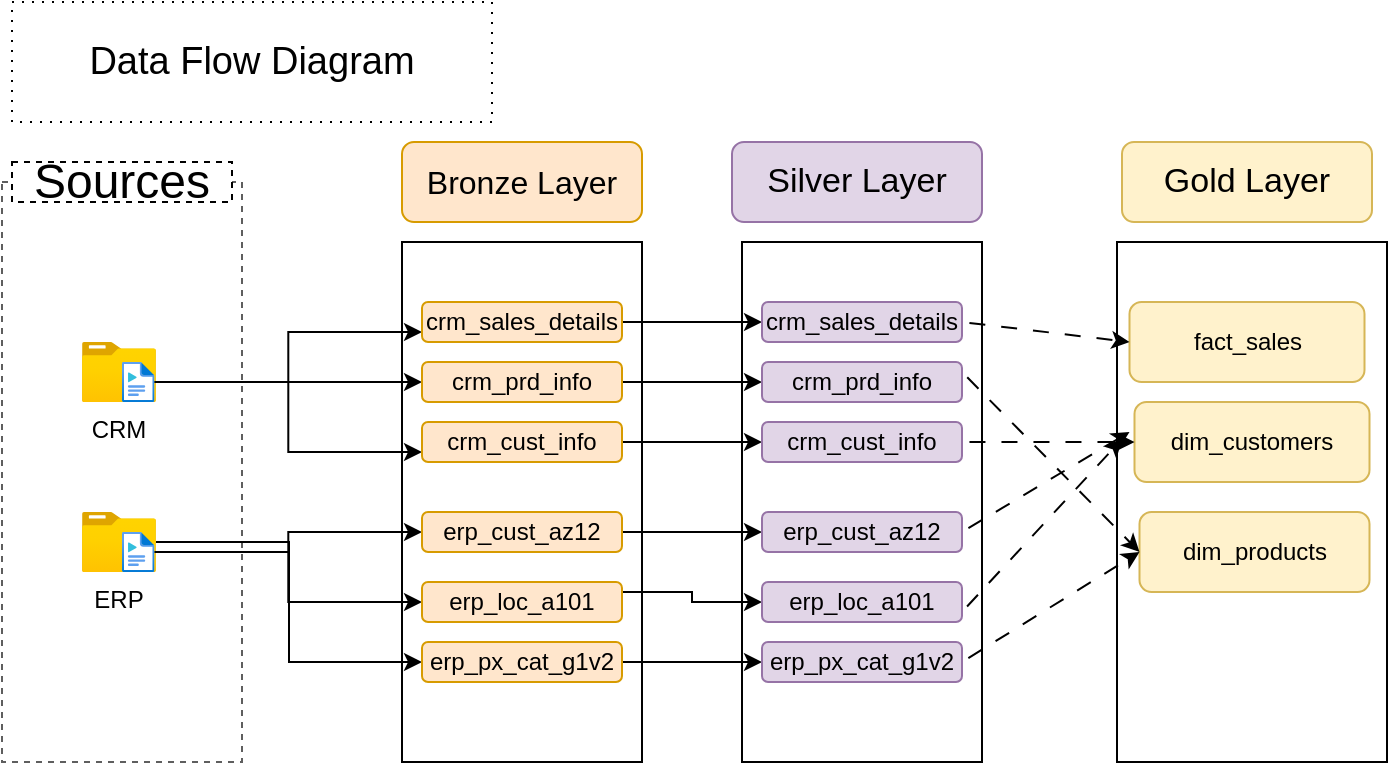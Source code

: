 <mxfile version="28.1.2">
  <diagram name="Page-1" id="1lJB0EINnVl0e3LPXUaK">
    <mxGraphModel dx="925" dy="607" grid="1" gridSize="10" guides="1" tooltips="1" connect="1" arrows="1" fold="1" page="1" pageScale="1" pageWidth="850" pageHeight="1100" math="0" shadow="0">
      <root>
        <mxCell id="0" />
        <mxCell id="1" parent="0" />
        <mxCell id="SBk4uGEy6tsVg_thaGGv-1" value="" style="rounded=0;whiteSpace=wrap;html=1;fillColor=none;dashed=1;strokeColor=light-dark(#5e5e5e, #ededed);" parent="1" vertex="1">
          <mxGeometry x="10" y="100" width="120" height="290" as="geometry" />
        </mxCell>
        <mxCell id="SBk4uGEy6tsVg_thaGGv-2" value="Sources" style="rounded=0;whiteSpace=wrap;html=1;fontSize=24;dashed=1;" parent="1" vertex="1">
          <mxGeometry x="15" y="90" width="110" height="20" as="geometry" />
        </mxCell>
        <mxCell id="SBk4uGEy6tsVg_thaGGv-3" value="CRM" style="image;aspect=fixed;html=1;points=[];align=center;fontSize=12;image=img/lib/azure2/general/Folder_Blank.svg;" parent="1" vertex="1">
          <mxGeometry x="50" y="180" width="36.96" height="30" as="geometry" />
        </mxCell>
        <mxCell id="SBk4uGEy6tsVg_thaGGv-18" style="edgeStyle=orthogonalEdgeStyle;rounded=0;orthogonalLoop=1;jettySize=auto;html=1;entryX=0;entryY=0.5;entryDx=0;entryDy=0;" parent="1" source="SBk4uGEy6tsVg_thaGGv-4" target="SBk4uGEy6tsVg_thaGGv-13" edge="1">
          <mxGeometry relative="1" as="geometry" />
        </mxCell>
        <mxCell id="SBk4uGEy6tsVg_thaGGv-19" style="edgeStyle=orthogonalEdgeStyle;rounded=0;orthogonalLoop=1;jettySize=auto;html=1;entryX=0;entryY=0.75;entryDx=0;entryDy=0;" parent="1" source="SBk4uGEy6tsVg_thaGGv-4" target="SBk4uGEy6tsVg_thaGGv-15" edge="1">
          <mxGeometry relative="1" as="geometry" />
        </mxCell>
        <mxCell id="SBk4uGEy6tsVg_thaGGv-20" style="edgeStyle=orthogonalEdgeStyle;rounded=0;orthogonalLoop=1;jettySize=auto;html=1;entryX=0;entryY=0.75;entryDx=0;entryDy=0;" parent="1" source="SBk4uGEy6tsVg_thaGGv-4" target="SBk4uGEy6tsVg_thaGGv-12" edge="1">
          <mxGeometry relative="1" as="geometry" />
        </mxCell>
        <mxCell id="SBk4uGEy6tsVg_thaGGv-4" value="" style="image;aspect=fixed;html=1;points=[];align=center;fontSize=12;image=img/lib/azure2/general/Media_File.svg;" parent="1" vertex="1">
          <mxGeometry x="70" y="190" width="16.25" height="20" as="geometry" />
        </mxCell>
        <mxCell id="SBk4uGEy6tsVg_thaGGv-26" style="edgeStyle=orthogonalEdgeStyle;rounded=0;orthogonalLoop=1;jettySize=auto;html=1;entryX=0;entryY=0.5;entryDx=0;entryDy=0;" parent="1" source="SBk4uGEy6tsVg_thaGGv-5" target="SBk4uGEy6tsVg_thaGGv-23" edge="1">
          <mxGeometry relative="1" as="geometry" />
        </mxCell>
        <mxCell id="SBk4uGEy6tsVg_thaGGv-5" value="ERP" style="image;aspect=fixed;html=1;points=[];align=center;fontSize=12;image=img/lib/azure2/general/Folder_Blank.svg;" parent="1" vertex="1">
          <mxGeometry x="50.0" y="265" width="36.96" height="30" as="geometry" />
        </mxCell>
        <mxCell id="SBk4uGEy6tsVg_thaGGv-24" style="edgeStyle=orthogonalEdgeStyle;rounded=0;orthogonalLoop=1;jettySize=auto;html=1;entryX=0;entryY=0.5;entryDx=0;entryDy=0;" parent="1" source="SBk4uGEy6tsVg_thaGGv-6" target="SBk4uGEy6tsVg_thaGGv-21" edge="1">
          <mxGeometry relative="1" as="geometry" />
        </mxCell>
        <mxCell id="SBk4uGEy6tsVg_thaGGv-25" style="edgeStyle=orthogonalEdgeStyle;rounded=0;orthogonalLoop=1;jettySize=auto;html=1;entryX=0;entryY=0.5;entryDx=0;entryDy=0;" parent="1" source="SBk4uGEy6tsVg_thaGGv-6" target="SBk4uGEy6tsVg_thaGGv-22" edge="1">
          <mxGeometry relative="1" as="geometry" />
        </mxCell>
        <mxCell id="SBk4uGEy6tsVg_thaGGv-6" value="" style="image;aspect=fixed;html=1;points=[];align=center;fontSize=12;image=img/lib/azure2/general/Media_File.svg;" parent="1" vertex="1">
          <mxGeometry x="70" y="275" width="16.25" height="20" as="geometry" />
        </mxCell>
        <mxCell id="SBk4uGEy6tsVg_thaGGv-8" value="&lt;font style=&quot;font-size: 19px;&quot;&gt;Data Flow Diagram&lt;/font&gt;" style="rounded=0;whiteSpace=wrap;html=1;dashed=1;dashPattern=1 4;fillColor=none;" parent="1" vertex="1">
          <mxGeometry x="15" y="10" width="240" height="60" as="geometry" />
        </mxCell>
        <mxCell id="SBk4uGEy6tsVg_thaGGv-9" value="" style="rounded=0;whiteSpace=wrap;html=1;fillColor=none;strokeColor=default;" parent="1" vertex="1">
          <mxGeometry x="210" y="130" width="120" height="260" as="geometry" />
        </mxCell>
        <mxCell id="SBk4uGEy6tsVg_thaGGv-11" value="&lt;font style=&quot;font-size: 16px;&quot;&gt;Bronze Layer&lt;/font&gt;" style="rounded=1;whiteSpace=wrap;html=1;fillColor=#ffe6cc;strokeColor=#d79b00;" parent="1" vertex="1">
          <mxGeometry x="210" y="80" width="120" height="40" as="geometry" />
        </mxCell>
        <mxCell id="Pz-q8yQwdmYVx6Bokuys-8" style="edgeStyle=orthogonalEdgeStyle;rounded=0;orthogonalLoop=1;jettySize=auto;html=1;exitX=1;exitY=0.5;exitDx=0;exitDy=0;" parent="1" source="SBk4uGEy6tsVg_thaGGv-12" target="Pz-q8yQwdmYVx6Bokuys-2" edge="1">
          <mxGeometry relative="1" as="geometry" />
        </mxCell>
        <mxCell id="SBk4uGEy6tsVg_thaGGv-12" value="crm_sales_details" style="rounded=1;whiteSpace=wrap;html=1;fillColor=#ffe6cc;strokeColor=#d79b00;" parent="1" vertex="1">
          <mxGeometry x="220" y="160" width="100" height="20" as="geometry" />
        </mxCell>
        <mxCell id="Pz-q8yQwdmYVx6Bokuys-9" style="edgeStyle=orthogonalEdgeStyle;rounded=0;orthogonalLoop=1;jettySize=auto;html=1;exitX=1;exitY=0.5;exitDx=0;exitDy=0;" parent="1" source="SBk4uGEy6tsVg_thaGGv-13" target="Pz-q8yQwdmYVx6Bokuys-3" edge="1">
          <mxGeometry relative="1" as="geometry" />
        </mxCell>
        <mxCell id="SBk4uGEy6tsVg_thaGGv-13" value="crm_prd_info" style="rounded=1;whiteSpace=wrap;html=1;fillColor=#ffe6cc;strokeColor=#d79b00;" parent="1" vertex="1">
          <mxGeometry x="220" y="190" width="100" height="20" as="geometry" />
        </mxCell>
        <mxCell id="Pz-q8yQwdmYVx6Bokuys-10" style="edgeStyle=orthogonalEdgeStyle;rounded=0;orthogonalLoop=1;jettySize=auto;html=1;exitX=1;exitY=0.5;exitDx=0;exitDy=0;" parent="1" source="SBk4uGEy6tsVg_thaGGv-15" target="Pz-q8yQwdmYVx6Bokuys-4" edge="1">
          <mxGeometry relative="1" as="geometry" />
        </mxCell>
        <mxCell id="SBk4uGEy6tsVg_thaGGv-15" value="crm_cust_info" style="rounded=1;whiteSpace=wrap;html=1;fillColor=#ffe6cc;strokeColor=#d79b00;" parent="1" vertex="1">
          <mxGeometry x="220" y="220" width="100" height="20" as="geometry" />
        </mxCell>
        <mxCell id="Pz-q8yQwdmYVx6Bokuys-11" style="edgeStyle=orthogonalEdgeStyle;rounded=0;orthogonalLoop=1;jettySize=auto;html=1;exitX=1;exitY=0.5;exitDx=0;exitDy=0;entryX=0;entryY=0.5;entryDx=0;entryDy=0;" parent="1" source="SBk4uGEy6tsVg_thaGGv-21" target="Pz-q8yQwdmYVx6Bokuys-5" edge="1">
          <mxGeometry relative="1" as="geometry" />
        </mxCell>
        <mxCell id="SBk4uGEy6tsVg_thaGGv-21" value="erp_cust_az12" style="rounded=1;whiteSpace=wrap;html=1;fillColor=#ffe6cc;strokeColor=#d79b00;" parent="1" vertex="1">
          <mxGeometry x="220" y="265" width="100" height="20" as="geometry" />
        </mxCell>
        <mxCell id="Pz-q8yQwdmYVx6Bokuys-12" style="edgeStyle=orthogonalEdgeStyle;rounded=0;orthogonalLoop=1;jettySize=auto;html=1;exitX=1;exitY=0.25;exitDx=0;exitDy=0;" parent="1" source="SBk4uGEy6tsVg_thaGGv-22" target="Pz-q8yQwdmYVx6Bokuys-6" edge="1">
          <mxGeometry relative="1" as="geometry" />
        </mxCell>
        <mxCell id="SBk4uGEy6tsVg_thaGGv-22" value="erp_loc_a101" style="rounded=1;whiteSpace=wrap;html=1;fillColor=#ffe6cc;strokeColor=#d79b00;" parent="1" vertex="1">
          <mxGeometry x="220" y="300" width="100" height="20" as="geometry" />
        </mxCell>
        <mxCell id="Pz-q8yQwdmYVx6Bokuys-13" style="edgeStyle=orthogonalEdgeStyle;rounded=0;orthogonalLoop=1;jettySize=auto;html=1;exitX=1;exitY=0.5;exitDx=0;exitDy=0;entryX=0;entryY=0.5;entryDx=0;entryDy=0;" parent="1" source="SBk4uGEy6tsVg_thaGGv-23" target="Pz-q8yQwdmYVx6Bokuys-7" edge="1">
          <mxGeometry relative="1" as="geometry" />
        </mxCell>
        <mxCell id="SBk4uGEy6tsVg_thaGGv-23" value="erp_px_cat_g1v2" style="rounded=1;whiteSpace=wrap;html=1;fillColor=#ffe6cc;strokeColor=#d79b00;" parent="1" vertex="1">
          <mxGeometry x="220" y="330" width="100" height="20" as="geometry" />
        </mxCell>
        <mxCell id="SBk4uGEy6tsVg_thaGGv-27" value="&lt;font style=&quot;font-size: 17px;&quot;&gt;Silver Layer&lt;/font&gt;" style="rounded=1;whiteSpace=wrap;html=1;fillColor=#e1d5e7;strokeColor=#9673a6;" parent="1" vertex="1">
          <mxGeometry x="375" y="80" width="125" height="40" as="geometry" />
        </mxCell>
        <mxCell id="Pz-q8yQwdmYVx6Bokuys-1" value="" style="rounded=0;whiteSpace=wrap;html=1;fillColor=none;strokeColor=default;" parent="1" vertex="1">
          <mxGeometry x="380" y="130" width="120" height="260" as="geometry" />
        </mxCell>
        <mxCell id="Pz-q8yQwdmYVx6Bokuys-2" value="crm_sales_details" style="rounded=1;whiteSpace=wrap;html=1;fillColor=#e1d5e7;strokeColor=#9673a6;" parent="1" vertex="1">
          <mxGeometry x="390" y="160" width="100" height="20" as="geometry" />
        </mxCell>
        <mxCell id="Pz-q8yQwdmYVx6Bokuys-3" value="crm_prd_info" style="rounded=1;whiteSpace=wrap;html=1;fillColor=#e1d5e7;strokeColor=#9673a6;" parent="1" vertex="1">
          <mxGeometry x="390" y="190" width="100" height="20" as="geometry" />
        </mxCell>
        <mxCell id="Pz-q8yQwdmYVx6Bokuys-4" value="crm_cust_info" style="rounded=1;whiteSpace=wrap;html=1;fillColor=#e1d5e7;strokeColor=#9673a6;" parent="1" vertex="1">
          <mxGeometry x="390" y="220" width="100" height="20" as="geometry" />
        </mxCell>
        <mxCell id="Pz-q8yQwdmYVx6Bokuys-5" value="erp_cust_az12" style="rounded=1;whiteSpace=wrap;html=1;fillColor=#e1d5e7;strokeColor=#9673a6;" parent="1" vertex="1">
          <mxGeometry x="390" y="265" width="100" height="20" as="geometry" />
        </mxCell>
        <mxCell id="Pz-q8yQwdmYVx6Bokuys-6" value="erp_loc_a101" style="rounded=1;whiteSpace=wrap;html=1;fillColor=#e1d5e7;strokeColor=#9673a6;" parent="1" vertex="1">
          <mxGeometry x="390" y="300" width="100" height="20" as="geometry" />
        </mxCell>
        <mxCell id="Pz-q8yQwdmYVx6Bokuys-7" value="erp_px_cat_g1v2" style="rounded=1;whiteSpace=wrap;html=1;fillColor=#e1d5e7;strokeColor=#9673a6;" parent="1" vertex="1">
          <mxGeometry x="390" y="330" width="100" height="20" as="geometry" />
        </mxCell>
        <mxCell id="-12-t1sZmjx4NbRTBHMX-10" value="&lt;font style=&quot;font-size: 17px;&quot;&gt;Gold Layer&lt;/font&gt;" style="rounded=1;whiteSpace=wrap;html=1;fillColor=#fff2cc;strokeColor=#d6b656;" vertex="1" parent="1">
          <mxGeometry x="570" y="80" width="125" height="40" as="geometry" />
        </mxCell>
        <mxCell id="-12-t1sZmjx4NbRTBHMX-11" value="" style="rounded=0;whiteSpace=wrap;html=1;fillColor=none;strokeColor=default;" vertex="1" parent="1">
          <mxGeometry x="567.5" y="130" width="135" height="260" as="geometry" />
        </mxCell>
        <mxCell id="-12-t1sZmjx4NbRTBHMX-12" value="fact_sales" style="rounded=1;whiteSpace=wrap;html=1;fillColor=#fff2cc;strokeColor=#d6b656;" vertex="1" parent="1">
          <mxGeometry x="573.75" y="160" width="117.5" height="40" as="geometry" />
        </mxCell>
        <mxCell id="-12-t1sZmjx4NbRTBHMX-13" value="dim_customers" style="rounded=1;whiteSpace=wrap;html=1;fillColor=#fff2cc;strokeColor=#d6b656;" vertex="1" parent="1">
          <mxGeometry x="576.25" y="210" width="117.5" height="40" as="geometry" />
        </mxCell>
        <mxCell id="-12-t1sZmjx4NbRTBHMX-14" value="dim_products" style="rounded=1;whiteSpace=wrap;html=1;fillColor=#fff2cc;strokeColor=#d6b656;" vertex="1" parent="1">
          <mxGeometry x="578.75" y="265" width="115" height="40" as="geometry" />
        </mxCell>
        <mxCell id="-12-t1sZmjx4NbRTBHMX-20" value="" style="endArrow=classic;html=1;rounded=0;exitX=1;exitY=0.5;exitDx=0;exitDy=0;entryX=0;entryY=0.5;entryDx=0;entryDy=0;flowAnimation=1;" edge="1" parent="1" source="Pz-q8yQwdmYVx6Bokuys-2" target="-12-t1sZmjx4NbRTBHMX-12">
          <mxGeometry width="50" height="50" relative="1" as="geometry">
            <mxPoint x="517.5" y="230" as="sourcePoint" />
            <mxPoint x="567.5" y="180" as="targetPoint" />
          </mxGeometry>
        </mxCell>
        <mxCell id="-12-t1sZmjx4NbRTBHMX-29" value="" style="endArrow=classic;html=1;rounded=0;exitX=1;exitY=0.5;exitDx=0;exitDy=0;entryX=0;entryY=0.5;entryDx=0;entryDy=0;flowAnimation=1;" edge="1" parent="1" source="Pz-q8yQwdmYVx6Bokuys-4" target="-12-t1sZmjx4NbRTBHMX-13">
          <mxGeometry width="50" height="50" relative="1" as="geometry">
            <mxPoint x="520" y="275" as="sourcePoint" />
            <mxPoint x="570" y="225" as="targetPoint" />
          </mxGeometry>
        </mxCell>
        <mxCell id="-12-t1sZmjx4NbRTBHMX-31" value="" style="endArrow=classic;html=1;rounded=0;exitX=1;exitY=0.5;exitDx=0;exitDy=0;flowAnimation=1;" edge="1" parent="1" source="Pz-q8yQwdmYVx6Bokuys-5">
          <mxGeometry width="50" height="50" relative="1" as="geometry">
            <mxPoint x="523.75" y="275" as="sourcePoint" />
            <mxPoint x="573.75" y="225" as="targetPoint" />
          </mxGeometry>
        </mxCell>
        <mxCell id="-12-t1sZmjx4NbRTBHMX-32" value="" style="endArrow=classic;html=1;rounded=0;entryX=0.019;entryY=0.379;entryDx=0;entryDy=0;entryPerimeter=0;flowAnimation=1;" edge="1" parent="1" target="-12-t1sZmjx4NbRTBHMX-11">
          <mxGeometry width="50" height="50" relative="1" as="geometry">
            <mxPoint x="490" y="315" as="sourcePoint" />
            <mxPoint x="540" y="265" as="targetPoint" />
          </mxGeometry>
        </mxCell>
        <mxCell id="-12-t1sZmjx4NbRTBHMX-33" value="" style="endArrow=classic;html=1;rounded=0;exitX=1;exitY=0.25;exitDx=0;exitDy=0;flowAnimation=1;" edge="1" parent="1" source="Pz-q8yQwdmYVx6Bokuys-3">
          <mxGeometry width="50" height="50" relative="1" as="geometry">
            <mxPoint x="528.75" y="335" as="sourcePoint" />
            <mxPoint x="578.75" y="285" as="targetPoint" />
          </mxGeometry>
        </mxCell>
        <mxCell id="-12-t1sZmjx4NbRTBHMX-34" value="" style="endArrow=classic;html=1;rounded=0;exitX=1;exitY=0.5;exitDx=0;exitDy=0;flowAnimation=1;" edge="1" parent="1" source="Pz-q8yQwdmYVx6Bokuys-7">
          <mxGeometry width="50" height="50" relative="1" as="geometry">
            <mxPoint x="528.75" y="335" as="sourcePoint" />
            <mxPoint x="578.75" y="285" as="targetPoint" />
          </mxGeometry>
        </mxCell>
      </root>
    </mxGraphModel>
  </diagram>
</mxfile>
